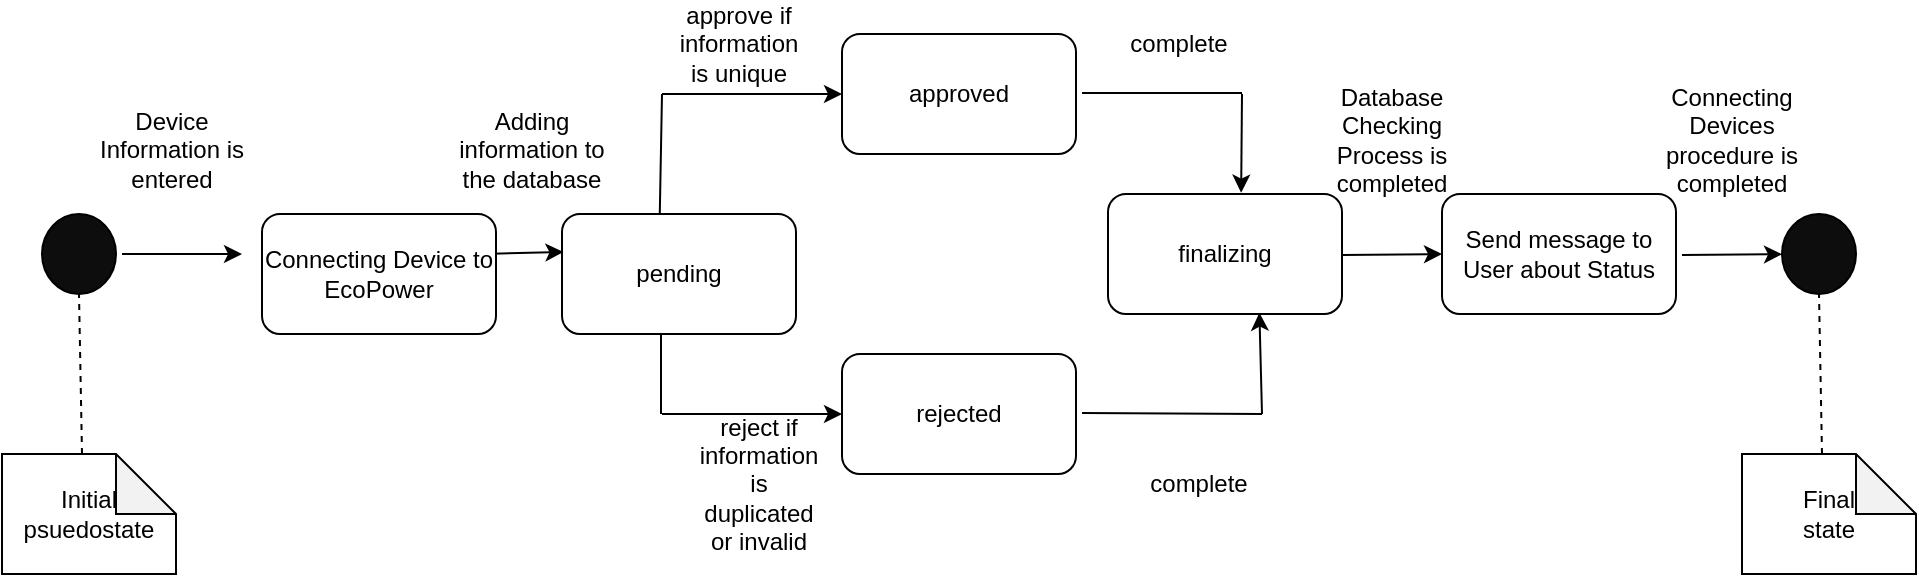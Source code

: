 <mxfile version="22.0.8" type="github">
  <diagram name="Page-1" id="649wm21SQjTjbUOkvSfN">
    <mxGraphModel dx="1170" dy="815" grid="1" gridSize="10" guides="1" tooltips="1" connect="1" arrows="1" fold="1" page="1" pageScale="1" pageWidth="850" pageHeight="1100" math="0" shadow="0">
      <root>
        <mxCell id="0" />
        <mxCell id="1" parent="0" />
        <mxCell id="1xQ1ox92cC6e60sL-DOJ-3" value="" style="ellipse;whiteSpace=wrap;html=1;aspect=fixed;fillColor=#0d0d0d;" parent="1" vertex="1">
          <mxGeometry x="20" y="220" width="37" height="40" as="geometry" />
        </mxCell>
        <mxCell id="1xQ1ox92cC6e60sL-DOJ-4" value="Initial psuedostate" style="shape=note;whiteSpace=wrap;html=1;backgroundOutline=1;darkOpacity=0.05;" parent="1" vertex="1">
          <mxGeometry y="340" width="87" height="60" as="geometry" />
        </mxCell>
        <mxCell id="1xQ1ox92cC6e60sL-DOJ-5" value="" style="endArrow=none;dashed=1;html=1;rounded=0;entryX=0.5;entryY=1;entryDx=0;entryDy=0;strokeColor=#000000;" parent="1" target="1xQ1ox92cC6e60sL-DOJ-3" edge="1">
          <mxGeometry width="50" height="50" relative="1" as="geometry">
            <mxPoint x="40" y="340" as="sourcePoint" />
            <mxPoint x="80" y="290" as="targetPoint" />
          </mxGeometry>
        </mxCell>
        <mxCell id="1xQ1ox92cC6e60sL-DOJ-6" value="" style="endArrow=classic;html=1;rounded=0;" parent="1" edge="1">
          <mxGeometry width="50" height="50" relative="1" as="geometry">
            <mxPoint x="60" y="240" as="sourcePoint" />
            <mxPoint x="120" y="240" as="targetPoint" />
          </mxGeometry>
        </mxCell>
        <mxCell id="1xQ1ox92cC6e60sL-DOJ-7" value="Send message to User about Status" style="rounded=1;whiteSpace=wrap;html=1;" parent="1" vertex="1">
          <mxGeometry x="720" y="210" width="117" height="60" as="geometry" />
        </mxCell>
        <mxCell id="1xQ1ox92cC6e60sL-DOJ-9" value="finalizing" style="rounded=1;whiteSpace=wrap;html=1;" parent="1" vertex="1">
          <mxGeometry x="553" y="210" width="117" height="60" as="geometry" />
        </mxCell>
        <mxCell id="1xQ1ox92cC6e60sL-DOJ-10" value="" style="endArrow=none;html=1;rounded=0;exitX=0.417;exitY=0.089;exitDx=0;exitDy=0;exitPerimeter=0;" parent="1" source="1xQ1ox92cC6e60sL-DOJ-18" edge="1">
          <mxGeometry width="50" height="50" relative="1" as="geometry">
            <mxPoint x="330" y="210" as="sourcePoint" />
            <mxPoint x="330" y="160" as="targetPoint" />
          </mxGeometry>
        </mxCell>
        <mxCell id="1xQ1ox92cC6e60sL-DOJ-11" value="" style="endArrow=none;html=1;rounded=0;" parent="1" edge="1">
          <mxGeometry width="50" height="50" relative="1" as="geometry">
            <mxPoint x="329.5" y="320" as="sourcePoint" />
            <mxPoint x="329.5" y="270" as="targetPoint" />
          </mxGeometry>
        </mxCell>
        <mxCell id="1xQ1ox92cC6e60sL-DOJ-12" value="" style="endArrow=classic;html=1;rounded=0;" parent="1" edge="1">
          <mxGeometry width="50" height="50" relative="1" as="geometry">
            <mxPoint x="330" y="160" as="sourcePoint" />
            <mxPoint x="420" y="160" as="targetPoint" />
          </mxGeometry>
        </mxCell>
        <mxCell id="1xQ1ox92cC6e60sL-DOJ-13" value="" style="endArrow=classic;html=1;rounded=0;" parent="1" edge="1">
          <mxGeometry width="50" height="50" relative="1" as="geometry">
            <mxPoint x="330" y="320" as="sourcePoint" />
            <mxPoint x="420" y="320" as="targetPoint" />
          </mxGeometry>
        </mxCell>
        <mxCell id="1xQ1ox92cC6e60sL-DOJ-14" value="approved" style="rounded=1;whiteSpace=wrap;html=1;" parent="1" vertex="1">
          <mxGeometry x="420" y="130" width="117" height="60" as="geometry" />
        </mxCell>
        <mxCell id="1xQ1ox92cC6e60sL-DOJ-15" value="rejected" style="rounded=1;whiteSpace=wrap;html=1;" parent="1" vertex="1">
          <mxGeometry x="420" y="290" width="117" height="60" as="geometry" />
        </mxCell>
        <mxCell id="1xQ1ox92cC6e60sL-DOJ-16" value="" style="endArrow=none;html=1;rounded=0;" parent="1" edge="1">
          <mxGeometry width="50" height="50" relative="1" as="geometry">
            <mxPoint x="540" y="319.5" as="sourcePoint" />
            <mxPoint x="630" y="320" as="targetPoint" />
          </mxGeometry>
        </mxCell>
        <mxCell id="1xQ1ox92cC6e60sL-DOJ-17" value="" style="endArrow=none;html=1;rounded=0;" parent="1" edge="1">
          <mxGeometry width="50" height="50" relative="1" as="geometry">
            <mxPoint x="540" y="159.5" as="sourcePoint" />
            <mxPoint x="620" y="159.5" as="targetPoint" />
          </mxGeometry>
        </mxCell>
        <mxCell id="1xQ1ox92cC6e60sL-DOJ-18" value="pending" style="rounded=1;whiteSpace=wrap;html=1;" parent="1" vertex="1">
          <mxGeometry x="280" y="220" width="117" height="60" as="geometry" />
        </mxCell>
        <mxCell id="1xQ1ox92cC6e60sL-DOJ-21" value="" style="endArrow=classic;html=1;rounded=0;entryX=0.569;entryY=-0.011;entryDx=0;entryDy=0;entryPerimeter=0;" parent="1" target="1xQ1ox92cC6e60sL-DOJ-9" edge="1">
          <mxGeometry width="50" height="50" relative="1" as="geometry">
            <mxPoint x="620" y="160" as="sourcePoint" />
            <mxPoint x="670" y="110" as="targetPoint" />
          </mxGeometry>
        </mxCell>
        <mxCell id="1xQ1ox92cC6e60sL-DOJ-23" value="" style="endArrow=classic;html=1;rounded=0;entryX=0.647;entryY=0.989;entryDx=0;entryDy=0;entryPerimeter=0;" parent="1" target="1xQ1ox92cC6e60sL-DOJ-9" edge="1">
          <mxGeometry width="50" height="50" relative="1" as="geometry">
            <mxPoint x="630" y="320" as="sourcePoint" />
            <mxPoint x="680" y="270" as="targetPoint" />
          </mxGeometry>
        </mxCell>
        <mxCell id="1xQ1ox92cC6e60sL-DOJ-26" value="" style="endArrow=classic;html=1;rounded=0;entryX=0.006;entryY=0.4;entryDx=0;entryDy=0;entryPerimeter=0;exitX=1;exitY=0.25;exitDx=0;exitDy=0;" parent="1" edge="1">
          <mxGeometry width="50" height="50" relative="1" as="geometry">
            <mxPoint x="240" y="240" as="sourcePoint" />
            <mxPoint x="280.72" y="239" as="targetPoint" />
          </mxGeometry>
        </mxCell>
        <mxCell id="1xQ1ox92cC6e60sL-DOJ-27" value="" style="endArrow=classic;html=1;rounded=0;exitX=1;exitY=0.25;exitDx=0;exitDy=0;" parent="1" target="1xQ1ox92cC6e60sL-DOJ-28" edge="1">
          <mxGeometry width="50" height="50" relative="1" as="geometry">
            <mxPoint x="840" y="240.5" as="sourcePoint" />
            <mxPoint x="880.72" y="239.5" as="targetPoint" />
          </mxGeometry>
        </mxCell>
        <mxCell id="1xQ1ox92cC6e60sL-DOJ-28" value="" style="ellipse;whiteSpace=wrap;html=1;aspect=fixed;fillColor=#0d0d0d;" parent="1" vertex="1">
          <mxGeometry x="890" y="220" width="37" height="40" as="geometry" />
        </mxCell>
        <mxCell id="1xQ1ox92cC6e60sL-DOJ-29" value="Final &lt;br&gt;state" style="shape=note;whiteSpace=wrap;html=1;backgroundOutline=1;darkOpacity=0.05;" parent="1" vertex="1">
          <mxGeometry x="870" y="340" width="87" height="60" as="geometry" />
        </mxCell>
        <mxCell id="1xQ1ox92cC6e60sL-DOJ-30" value="" style="endArrow=none;dashed=1;html=1;rounded=0;entryX=0.5;entryY=1;entryDx=0;entryDy=0;strokeColor=#000000;" parent="1" target="1xQ1ox92cC6e60sL-DOJ-28" edge="1">
          <mxGeometry width="50" height="50" relative="1" as="geometry">
            <mxPoint x="910" y="340" as="sourcePoint" />
            <mxPoint x="950" y="290" as="targetPoint" />
          </mxGeometry>
        </mxCell>
        <mxCell id="1xQ1ox92cC6e60sL-DOJ-31" value="approve if information is unique" style="text;html=1;strokeColor=none;fillColor=none;align=center;verticalAlign=middle;whiteSpace=wrap;rounded=0;" parent="1" vertex="1">
          <mxGeometry x="340" y="120" width="57" height="30" as="geometry" />
        </mxCell>
        <mxCell id="1xQ1ox92cC6e60sL-DOJ-35" value="complete" style="text;html=1;strokeColor=none;fillColor=none;align=center;verticalAlign=middle;whiteSpace=wrap;rounded=0;" parent="1" vertex="1">
          <mxGeometry x="570" y="340" width="57" height="30" as="geometry" />
        </mxCell>
        <mxCell id="1xQ1ox92cC6e60sL-DOJ-36" value="reject if information is duplicated or invalid" style="text;html=1;strokeColor=none;fillColor=none;align=center;verticalAlign=middle;whiteSpace=wrap;rounded=0;" parent="1" vertex="1">
          <mxGeometry x="350" y="340" width="57" height="30" as="geometry" />
        </mxCell>
        <mxCell id="1xQ1ox92cC6e60sL-DOJ-37" value="complete" style="text;html=1;strokeColor=none;fillColor=none;align=center;verticalAlign=middle;whiteSpace=wrap;rounded=0;" parent="1" vertex="1">
          <mxGeometry x="560" y="120" width="57" height="30" as="geometry" />
        </mxCell>
        <mxCell id="1xQ1ox92cC6e60sL-DOJ-41" value="Connecting Device to EcoPower" style="rounded=1;whiteSpace=wrap;html=1;" parent="1" vertex="1">
          <mxGeometry x="130" y="220" width="117" height="60" as="geometry" />
        </mxCell>
        <mxCell id="1xQ1ox92cC6e60sL-DOJ-42" value="" style="endArrow=classic;html=1;rounded=0;entryX=0;entryY=0.5;entryDx=0;entryDy=0;exitX=1;exitY=0.25;exitDx=0;exitDy=0;" parent="1" target="1xQ1ox92cC6e60sL-DOJ-7" edge="1">
          <mxGeometry width="50" height="50" relative="1" as="geometry">
            <mxPoint x="670" y="240.5" as="sourcePoint" />
            <mxPoint x="710.72" y="239.5" as="targetPoint" />
          </mxGeometry>
        </mxCell>
        <mxCell id="fr0lEmbfcoAZMd1_ig1L-1" value="Device Information is entered" style="text;html=1;strokeColor=none;fillColor=none;align=center;verticalAlign=middle;whiteSpace=wrap;rounded=0;" vertex="1" parent="1">
          <mxGeometry x="40" y="150" width="90" height="75" as="geometry" />
        </mxCell>
        <mxCell id="fr0lEmbfcoAZMd1_ig1L-2" value="Adding information to the database" style="text;html=1;strokeColor=none;fillColor=none;align=center;verticalAlign=middle;whiteSpace=wrap;rounded=0;" vertex="1" parent="1">
          <mxGeometry x="220" y="150" width="90" height="75" as="geometry" />
        </mxCell>
        <mxCell id="fr0lEmbfcoAZMd1_ig1L-3" value="Database Checking Process is completed" style="text;html=1;strokeColor=none;fillColor=none;align=center;verticalAlign=middle;whiteSpace=wrap;rounded=0;" vertex="1" parent="1">
          <mxGeometry x="650" y="145" width="90" height="75" as="geometry" />
        </mxCell>
        <mxCell id="fr0lEmbfcoAZMd1_ig1L-4" value="Connecting Devices procedure is completed" style="text;html=1;strokeColor=none;fillColor=none;align=center;verticalAlign=middle;whiteSpace=wrap;rounded=0;" vertex="1" parent="1">
          <mxGeometry x="820" y="145" width="90" height="75" as="geometry" />
        </mxCell>
      </root>
    </mxGraphModel>
  </diagram>
</mxfile>
